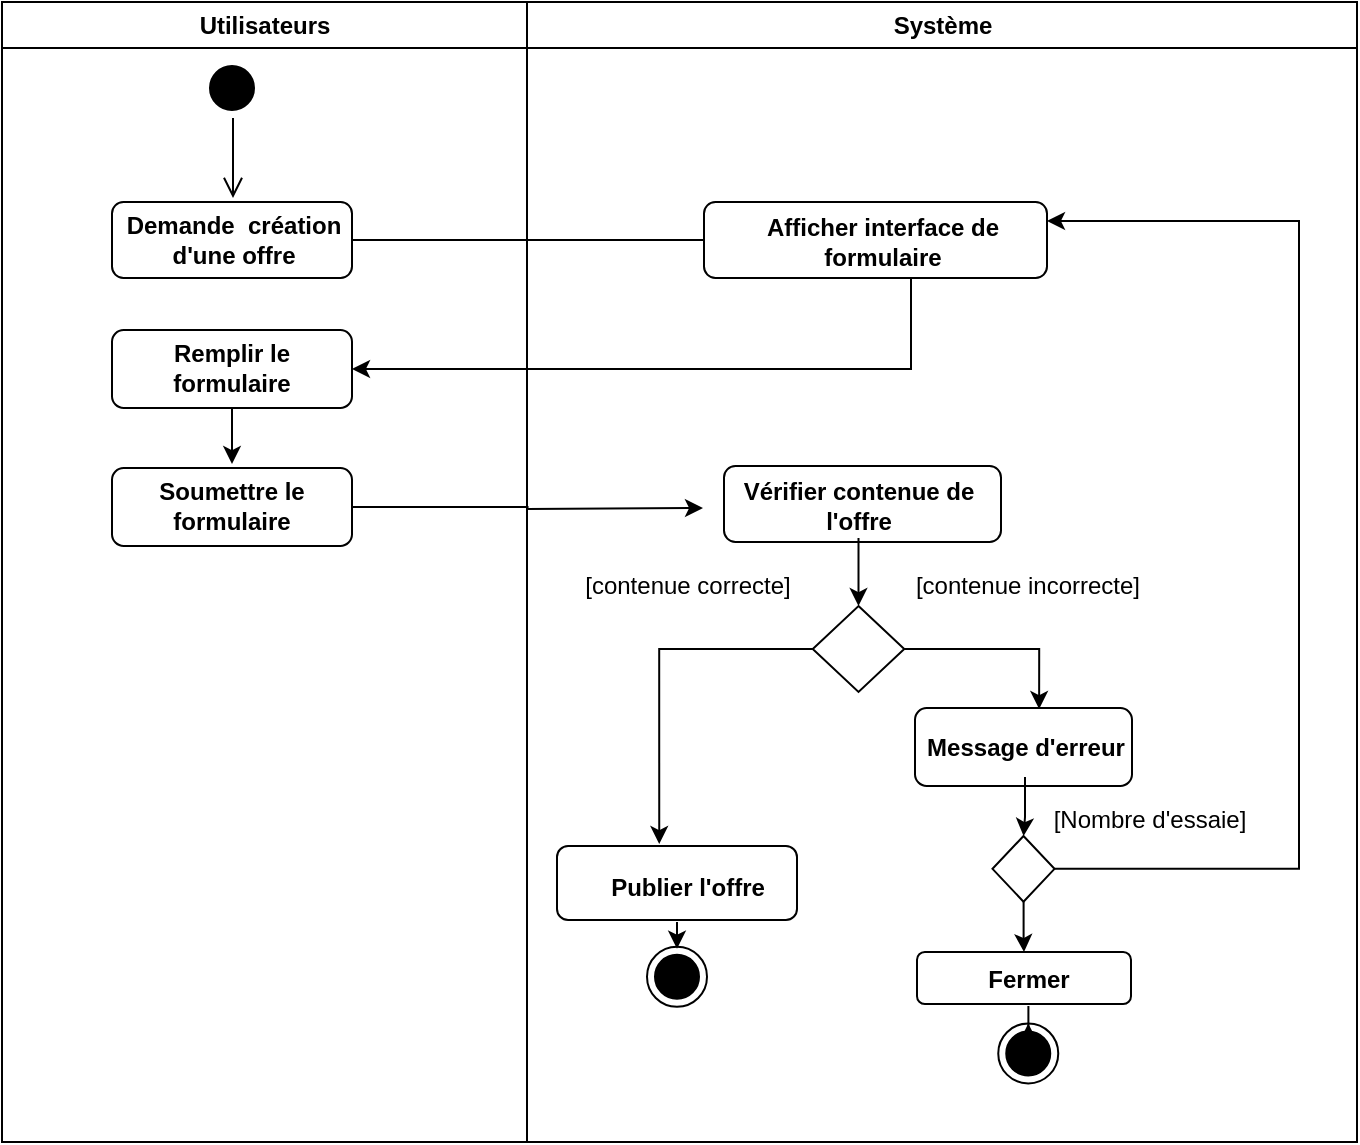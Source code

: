 <mxfile version="26.2.14">
  <diagram name="Page-1" id="e7e014a7-5840-1c2e-5031-d8a46d1fe8dd">
    <mxGraphModel dx="1229" dy="733" grid="0" gridSize="10" guides="1" tooltips="1" connect="1" arrows="1" fold="1" page="1" pageScale="1" pageWidth="1169" pageHeight="826" background="none" math="0" shadow="0">
      <root>
        <mxCell id="0" />
        <mxCell id="1" parent="0" />
        <mxCell id="j6jzswaWR4FYS1sbHGSX-41" value="Utilisateurs" style="swimlane;whiteSpace=wrap;movable=1;resizable=1;rotatable=1;deletable=1;editable=1;locked=0;connectable=1;" vertex="1" parent="1">
          <mxGeometry x="279" y="71" width="262.5" height="570" as="geometry" />
        </mxCell>
        <mxCell id="j6jzswaWR4FYS1sbHGSX-42" value="" style="ellipse;shape=startState;fillColor=#000000;strokeColor=#000000;" vertex="1" parent="j6jzswaWR4FYS1sbHGSX-41">
          <mxGeometry x="100" y="28" width="30" height="30" as="geometry" />
        </mxCell>
        <mxCell id="j6jzswaWR4FYS1sbHGSX-43" value="" style="edgeStyle=elbowEdgeStyle;elbow=horizontal;verticalAlign=bottom;endArrow=open;endSize=8;strokeColor=#000000;endFill=1;rounded=0" edge="1" parent="j6jzswaWR4FYS1sbHGSX-41" source="j6jzswaWR4FYS1sbHGSX-42">
          <mxGeometry x="100" y="40" as="geometry">
            <mxPoint x="115.5" y="98" as="targetPoint" />
          </mxGeometry>
        </mxCell>
        <mxCell id="j6jzswaWR4FYS1sbHGSX-44" style="edgeStyle=orthogonalEdgeStyle;rounded=0;orthogonalLoop=1;jettySize=auto;html=1;" edge="1" parent="j6jzswaWR4FYS1sbHGSX-41" source="j6jzswaWR4FYS1sbHGSX-45">
          <mxGeometry relative="1" as="geometry">
            <mxPoint x="364.417" y="119" as="targetPoint" />
          </mxGeometry>
        </mxCell>
        <mxCell id="j6jzswaWR4FYS1sbHGSX-45" value="" style="rounded=1;whiteSpace=wrap;html=1;" vertex="1" parent="j6jzswaWR4FYS1sbHGSX-41">
          <mxGeometry x="55" y="100" width="120" height="38" as="geometry" />
        </mxCell>
        <mxCell id="j6jzswaWR4FYS1sbHGSX-46" value="&lt;b&gt;Demande&amp;nbsp; création d&#39;une offre&lt;/b&gt;" style="text;html=1;align=center;verticalAlign=middle;whiteSpace=wrap;rounded=0;" vertex="1" parent="j6jzswaWR4FYS1sbHGSX-41">
          <mxGeometry x="59" y="104" width="114" height="30" as="geometry" />
        </mxCell>
        <mxCell id="j6jzswaWR4FYS1sbHGSX-47" style="edgeStyle=orthogonalEdgeStyle;rounded=0;orthogonalLoop=1;jettySize=auto;html=1;" edge="1" parent="j6jzswaWR4FYS1sbHGSX-41" source="j6jzswaWR4FYS1sbHGSX-48">
          <mxGeometry relative="1" as="geometry">
            <mxPoint x="115" y="231.005" as="targetPoint" />
          </mxGeometry>
        </mxCell>
        <mxCell id="j6jzswaWR4FYS1sbHGSX-48" value="" style="rounded=1;whiteSpace=wrap;html=1;" vertex="1" parent="j6jzswaWR4FYS1sbHGSX-41">
          <mxGeometry x="55" y="164" width="120" height="39" as="geometry" />
        </mxCell>
        <mxCell id="j6jzswaWR4FYS1sbHGSX-49" value="&lt;b&gt;Remplir le formulaire&lt;/b&gt;" style="text;html=1;align=center;verticalAlign=middle;whiteSpace=wrap;rounded=0;" vertex="1" parent="j6jzswaWR4FYS1sbHGSX-41">
          <mxGeometry x="76" y="168" width="78" height="30" as="geometry" />
        </mxCell>
        <mxCell id="j6jzswaWR4FYS1sbHGSX-50" style="edgeStyle=orthogonalEdgeStyle;rounded=0;orthogonalLoop=1;jettySize=auto;html=1;" edge="1" parent="j6jzswaWR4FYS1sbHGSX-41" source="j6jzswaWR4FYS1sbHGSX-51">
          <mxGeometry relative="1" as="geometry">
            <mxPoint x="350.5" y="253" as="targetPoint" />
          </mxGeometry>
        </mxCell>
        <mxCell id="j6jzswaWR4FYS1sbHGSX-51" value="" style="rounded=1;whiteSpace=wrap;html=1;" vertex="1" parent="j6jzswaWR4FYS1sbHGSX-41">
          <mxGeometry x="55" y="233" width="120" height="39" as="geometry" />
        </mxCell>
        <mxCell id="j6jzswaWR4FYS1sbHGSX-52" value="&lt;b&gt;Soumettre le formulaire&lt;/b&gt;" style="text;html=1;align=center;verticalAlign=middle;whiteSpace=wrap;rounded=0;" vertex="1" parent="j6jzswaWR4FYS1sbHGSX-41">
          <mxGeometry x="76" y="237" width="78" height="30" as="geometry" />
        </mxCell>
        <mxCell id="j6jzswaWR4FYS1sbHGSX-53" value="Système" style="swimlane;whiteSpace=wrap;movable=1;resizable=1;rotatable=1;deletable=1;editable=1;locked=0;connectable=1;" vertex="1" parent="1">
          <mxGeometry x="541.5" y="71" width="415" height="570" as="geometry">
            <mxRectangle x="427" y="128" width="82" height="26" as="alternateBounds" />
          </mxGeometry>
        </mxCell>
        <mxCell id="j6jzswaWR4FYS1sbHGSX-54" value="" style="rounded=1;whiteSpace=wrap;html=1;" vertex="1" parent="j6jzswaWR4FYS1sbHGSX-53">
          <mxGeometry x="88.5" y="100" width="171.5" height="38" as="geometry" />
        </mxCell>
        <mxCell id="j6jzswaWR4FYS1sbHGSX-55" value="&lt;b&gt;Afficher interface de formulaire&lt;/b&gt;" style="text;html=1;align=center;verticalAlign=middle;whiteSpace=wrap;rounded=0;" vertex="1" parent="j6jzswaWR4FYS1sbHGSX-53">
          <mxGeometry x="115.5" y="105" width="124.5" height="30" as="geometry" />
        </mxCell>
        <mxCell id="j6jzswaWR4FYS1sbHGSX-56" value="" style="rounded=1;whiteSpace=wrap;html=1;" vertex="1" parent="j6jzswaWR4FYS1sbHGSX-53">
          <mxGeometry x="98.5" y="232" width="138.5" height="38" as="geometry" />
        </mxCell>
        <mxCell id="j6jzswaWR4FYS1sbHGSX-57" style="edgeStyle=orthogonalEdgeStyle;rounded=0;orthogonalLoop=1;jettySize=auto;html=1;" edge="1" parent="j6jzswaWR4FYS1sbHGSX-53">
          <mxGeometry relative="1" as="geometry">
            <mxPoint x="165.75" y="302.005" as="targetPoint" />
            <mxPoint x="165.75" y="268" as="sourcePoint" />
          </mxGeometry>
        </mxCell>
        <mxCell id="j6jzswaWR4FYS1sbHGSX-58" value="&lt;b&gt;Vérifier contenue de l&#39;offre&lt;/b&gt;" style="text;html=1;align=center;verticalAlign=middle;whiteSpace=wrap;rounded=0;" vertex="1" parent="j6jzswaWR4FYS1sbHGSX-53">
          <mxGeometry x="103.5" y="237" width="124.5" height="30" as="geometry" />
        </mxCell>
        <mxCell id="j6jzswaWR4FYS1sbHGSX-59" style="edgeStyle=orthogonalEdgeStyle;rounded=0;orthogonalLoop=1;jettySize=auto;html=1;entryX=0.426;entryY=-0.027;entryDx=0;entryDy=0;entryPerimeter=0;" edge="1" parent="j6jzswaWR4FYS1sbHGSX-53" source="j6jzswaWR4FYS1sbHGSX-60" target="j6jzswaWR4FYS1sbHGSX-66">
          <mxGeometry relative="1" as="geometry">
            <mxPoint x="71.083" y="352.672" as="targetPoint" />
          </mxGeometry>
        </mxCell>
        <mxCell id="j6jzswaWR4FYS1sbHGSX-60" value="" style="rhombus;whiteSpace=wrap;html=1;" vertex="1" parent="j6jzswaWR4FYS1sbHGSX-53">
          <mxGeometry x="142.88" y="302" width="45.75" height="43" as="geometry" />
        </mxCell>
        <mxCell id="j6jzswaWR4FYS1sbHGSX-61" value="" style="rounded=1;whiteSpace=wrap;html=1;" vertex="1" parent="j6jzswaWR4FYS1sbHGSX-53">
          <mxGeometry x="194" y="353" width="108.5" height="39" as="geometry" />
        </mxCell>
        <mxCell id="j6jzswaWR4FYS1sbHGSX-62" style="edgeStyle=orthogonalEdgeStyle;rounded=0;orthogonalLoop=1;jettySize=auto;html=1;entryX=0.572;entryY=0.013;entryDx=0;entryDy=0;entryPerimeter=0;" edge="1" parent="j6jzswaWR4FYS1sbHGSX-53" source="j6jzswaWR4FYS1sbHGSX-60" target="j6jzswaWR4FYS1sbHGSX-61">
          <mxGeometry relative="1" as="geometry" />
        </mxCell>
        <mxCell id="j6jzswaWR4FYS1sbHGSX-63" value="&lt;b&gt;Message d&#39;erreur&lt;/b&gt;" style="text;html=1;align=center;verticalAlign=middle;whiteSpace=wrap;rounded=0;" vertex="1" parent="j6jzswaWR4FYS1sbHGSX-53">
          <mxGeometry x="194" y="357.5" width="110" height="30" as="geometry" />
        </mxCell>
        <mxCell id="j6jzswaWR4FYS1sbHGSX-64" value="[contenue correcte]" style="text;html=1;align=center;verticalAlign=middle;whiteSpace=wrap;rounded=0;" vertex="1" parent="j6jzswaWR4FYS1sbHGSX-53">
          <mxGeometry x="18" y="277" width="124" height="30" as="geometry" />
        </mxCell>
        <mxCell id="j6jzswaWR4FYS1sbHGSX-65" value="[contenue incorrecte]" style="text;html=1;align=center;verticalAlign=middle;whiteSpace=wrap;rounded=0;" vertex="1" parent="j6jzswaWR4FYS1sbHGSX-53">
          <mxGeometry x="188.63" y="277" width="124" height="30" as="geometry" />
        </mxCell>
        <mxCell id="j6jzswaWR4FYS1sbHGSX-66" value="" style="rounded=1;whiteSpace=wrap;html=1;" vertex="1" parent="j6jzswaWR4FYS1sbHGSX-53">
          <mxGeometry x="15" y="422" width="120" height="37" as="geometry" />
        </mxCell>
        <mxCell id="j6jzswaWR4FYS1sbHGSX-67" value="&lt;b&gt;Publier l&#39;offre&lt;/b&gt;" style="text;html=1;align=center;verticalAlign=middle;whiteSpace=wrap;rounded=0;" vertex="1" parent="j6jzswaWR4FYS1sbHGSX-53">
          <mxGeometry x="25" y="428" width="110" height="30" as="geometry" />
        </mxCell>
        <mxCell id="j6jzswaWR4FYS1sbHGSX-68" style="edgeStyle=orthogonalEdgeStyle;rounded=0;orthogonalLoop=1;jettySize=auto;html=1;entryX=1;entryY=0.25;entryDx=0;entryDy=0;" edge="1" parent="j6jzswaWR4FYS1sbHGSX-53" source="j6jzswaWR4FYS1sbHGSX-70" target="j6jzswaWR4FYS1sbHGSX-54">
          <mxGeometry relative="1" as="geometry">
            <mxPoint x="393.583" y="126.005" as="targetPoint" />
            <Array as="points">
              <mxPoint x="386" y="433" />
              <mxPoint x="386" y="110" />
            </Array>
          </mxGeometry>
        </mxCell>
        <mxCell id="j6jzswaWR4FYS1sbHGSX-69" style="edgeStyle=orthogonalEdgeStyle;rounded=0;orthogonalLoop=1;jettySize=auto;html=1;entryX=0.5;entryY=0;entryDx=0;entryDy=0;" edge="1" parent="j6jzswaWR4FYS1sbHGSX-53" source="j6jzswaWR4FYS1sbHGSX-70" target="j6jzswaWR4FYS1sbHGSX-74">
          <mxGeometry relative="1" as="geometry" />
        </mxCell>
        <mxCell id="j6jzswaWR4FYS1sbHGSX-70" value="" style="rhombus;whiteSpace=wrap;html=1;" vertex="1" parent="j6jzswaWR4FYS1sbHGSX-53">
          <mxGeometry x="232.75" y="417" width="31" height="32.84" as="geometry" />
        </mxCell>
        <mxCell id="j6jzswaWR4FYS1sbHGSX-71" style="edgeStyle=orthogonalEdgeStyle;rounded=0;orthogonalLoop=1;jettySize=auto;html=1;" edge="1" parent="j6jzswaWR4FYS1sbHGSX-53" source="j6jzswaWR4FYS1sbHGSX-63" target="j6jzswaWR4FYS1sbHGSX-70">
          <mxGeometry relative="1" as="geometry">
            <mxPoint x="249" y="411.839" as="targetPoint" />
          </mxGeometry>
        </mxCell>
        <mxCell id="j6jzswaWR4FYS1sbHGSX-72" value="[Nombre d&#39;essaie]" style="text;html=1;align=center;verticalAlign=middle;whiteSpace=wrap;rounded=0;" vertex="1" parent="j6jzswaWR4FYS1sbHGSX-53">
          <mxGeometry x="249" y="395" width="124" height="27" as="geometry" />
        </mxCell>
        <mxCell id="j6jzswaWR4FYS1sbHGSX-74" value="" style="rounded=1;whiteSpace=wrap;html=1;" vertex="1" parent="j6jzswaWR4FYS1sbHGSX-53">
          <mxGeometry x="195" y="475" width="107" height="26" as="geometry" />
        </mxCell>
        <mxCell id="j6jzswaWR4FYS1sbHGSX-75" value="&lt;b&gt;Fermer&lt;/b&gt;" style="text;html=1;align=center;verticalAlign=middle;whiteSpace=wrap;rounded=0;" vertex="1" parent="j6jzswaWR4FYS1sbHGSX-53">
          <mxGeometry x="202.25" y="475" width="96.75" height="27" as="geometry" />
        </mxCell>
        <mxCell id="j6jzswaWR4FYS1sbHGSX-76" style="edgeStyle=orthogonalEdgeStyle;rounded=0;orthogonalLoop=1;jettySize=auto;html=1;entryX=1;entryY=0.5;entryDx=0;entryDy=0;" edge="1" parent="1" source="j6jzswaWR4FYS1sbHGSX-54" target="j6jzswaWR4FYS1sbHGSX-48">
          <mxGeometry relative="1" as="geometry">
            <Array as="points">
              <mxPoint x="733.5" y="254" />
            </Array>
          </mxGeometry>
        </mxCell>
        <mxCell id="j6jzswaWR4FYS1sbHGSX-77" value="" style="ellipse;html=1;shape=endState;fillColor=#000000;strokeColor=#000000;" vertex="1" parent="1">
          <mxGeometry x="777.125" y="581.693" width="30" height="30" as="geometry" />
        </mxCell>
        <mxCell id="j6jzswaWR4FYS1sbHGSX-78" style="edgeStyle=orthogonalEdgeStyle;rounded=0;orthogonalLoop=1;jettySize=auto;html=1;" edge="1" parent="1" source="j6jzswaWR4FYS1sbHGSX-75" target="j6jzswaWR4FYS1sbHGSX-77">
          <mxGeometry relative="1" as="geometry">
            <mxPoint x="792.125" y="593.693" as="targetPoint" />
          </mxGeometry>
        </mxCell>
        <mxCell id="j6jzswaWR4FYS1sbHGSX-79" value="" style="ellipse;html=1;shape=endState;fillColor=#000000;strokeColor=#000000;" vertex="1" parent="1">
          <mxGeometry x="601.5" y="543.365" width="30" height="30" as="geometry" />
        </mxCell>
        <mxCell id="j6jzswaWR4FYS1sbHGSX-80" style="edgeStyle=orthogonalEdgeStyle;rounded=0;orthogonalLoop=1;jettySize=auto;html=1;" edge="1" parent="1">
          <mxGeometry relative="1" as="geometry">
            <mxPoint x="616.5" y="544.365" as="targetPoint" />
            <mxPoint x="616.5" y="531" as="sourcePoint" />
          </mxGeometry>
        </mxCell>
      </root>
    </mxGraphModel>
  </diagram>
</mxfile>
